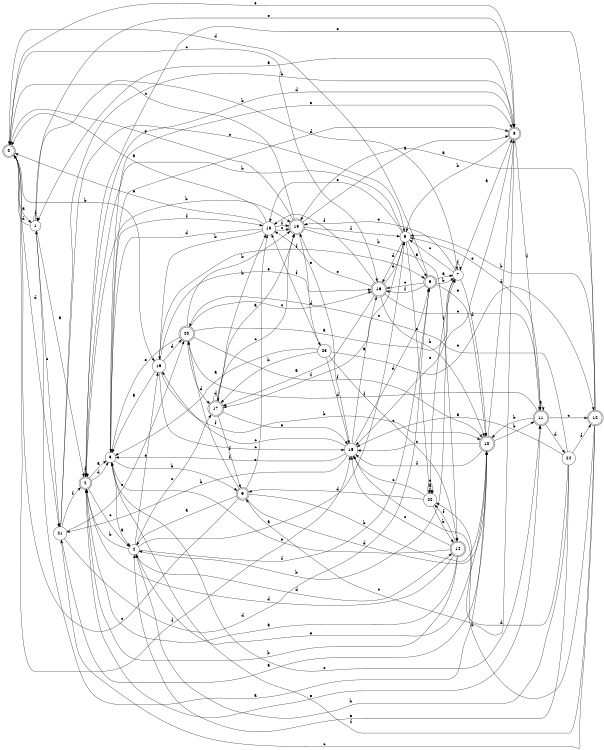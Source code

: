digraph n20_4 {
__start0 [label="" shape="none"];

rankdir=LR;
size="8,5";

s0 [style="rounded,filled", color="black", fillcolor="white" shape="doublecircle", label="0"];
s1 [style="filled", color="black", fillcolor="white" shape="circle", label="1"];
s2 [style="rounded,filled", color="black", fillcolor="white" shape="doublecircle", label="2"];
s3 [style="filled", color="black", fillcolor="white" shape="circle", label="3"];
s4 [style="filled", color="black", fillcolor="white" shape="circle", label="4"];
s5 [style="filled", color="black", fillcolor="white" shape="circle", label="5"];
s6 [style="rounded,filled", color="black", fillcolor="white" shape="doublecircle", label="6"];
s7 [style="filled", color="black", fillcolor="white" shape="circle", label="7"];
s8 [style="rounded,filled", color="black", fillcolor="white" shape="doublecircle", label="8"];
s9 [style="rounded,filled", color="black", fillcolor="white" shape="doublecircle", label="9"];
s10 [style="rounded,filled", color="black", fillcolor="white" shape="doublecircle", label="10"];
s11 [style="rounded,filled", color="black", fillcolor="white" shape="doublecircle", label="11"];
s12 [style="rounded,filled", color="black", fillcolor="white" shape="doublecircle", label="12"];
s13 [style="rounded,filled", color="black", fillcolor="white" shape="doublecircle", label="13"];
s14 [style="rounded,filled", color="black", fillcolor="white" shape="doublecircle", label="14"];
s15 [style="filled", color="black", fillcolor="white" shape="circle", label="15"];
s16 [style="rounded,filled", color="black", fillcolor="white" shape="doublecircle", label="16"];
s17 [style="rounded,filled", color="black", fillcolor="white" shape="doublecircle", label="17"];
s18 [style="filled", color="black", fillcolor="white" shape="circle", label="18"];
s19 [style="filled", color="black", fillcolor="white" shape="circle", label="19"];
s20 [style="rounded,filled", color="black", fillcolor="white" shape="doublecircle", label="20"];
s21 [style="filled", color="black", fillcolor="white" shape="circle", label="21"];
s22 [style="filled", color="black", fillcolor="white" shape="circle", label="22"];
s23 [style="filled", color="black", fillcolor="white" shape="circle", label="23"];
s24 [style="filled", color="black", fillcolor="white" shape="circle", label="24"];
s0 -> s1 [label="a"];
s0 -> s19 [label="b"];
s0 -> s16 [label="c"];
s0 -> s21 [label="d"];
s0 -> s8 [label="e"];
s0 -> s15 [label="f"];
s1 -> s2 [label="a"];
s1 -> s7 [label="b"];
s1 -> s21 [label="c"];
s1 -> s0 [label="d"];
s1 -> s8 [label="e"];
s1 -> s1 [label="f"];
s2 -> s3 [label="a"];
s2 -> s13 [label="b"];
s2 -> s4 [label="c"];
s2 -> s3 [label="d"];
s2 -> s11 [label="e"];
s2 -> s2 [label="f"];
s3 -> s4 [label="a"];
s3 -> s9 [label="b"];
s3 -> s11 [label="c"];
s3 -> s8 [label="d"];
s3 -> s8 [label="e"];
s3 -> s18 [label="f"];
s4 -> s5 [label="a"];
s4 -> s2 [label="b"];
s4 -> s17 [label="c"];
s4 -> s14 [label="d"];
s4 -> s19 [label="e"];
s4 -> s6 [label="f"];
s5 -> s6 [label="a"];
s5 -> s2 [label="b"];
s5 -> s22 [label="c"];
s5 -> s16 [label="d"];
s5 -> s18 [label="e"];
s5 -> s17 [label="f"];
s6 -> s7 [label="a"];
s6 -> s7 [label="b"];
s6 -> s16 [label="c"];
s6 -> s0 [label="d"];
s6 -> s10 [label="e"];
s6 -> s16 [label="f"];
s7 -> s8 [label="a"];
s7 -> s4 [label="b"];
s7 -> s5 [label="c"];
s7 -> s10 [label="d"];
s7 -> s13 [label="e"];
s7 -> s7 [label="f"];
s8 -> s1 [label="a"];
s8 -> s5 [label="b"];
s8 -> s9 [label="c"];
s8 -> s2 [label="d"];
s8 -> s15 [label="e"];
s8 -> s11 [label="f"];
s9 -> s4 [label="a"];
s9 -> s10 [label="b"];
s9 -> s0 [label="c"];
s9 -> s10 [label="d"];
s9 -> s18 [label="e"];
s9 -> s20 [label="f"];
s10 -> s1 [label="a"];
s10 -> s11 [label="b"];
s10 -> s15 [label="c"];
s10 -> s8 [label="d"];
s10 -> s4 [label="e"];
s10 -> s15 [label="f"];
s11 -> s11 [label="a"];
s11 -> s10 [label="b"];
s11 -> s12 [label="c"];
s11 -> s24 [label="d"];
s11 -> s5 [label="e"];
s11 -> s20 [label="f"];
s12 -> s13 [label="a"];
s12 -> s5 [label="b"];
s12 -> s21 [label="c"];
s12 -> s15 [label="d"];
s12 -> s2 [label="e"];
s12 -> s3 [label="f"];
s13 -> s8 [label="a"];
s13 -> s14 [label="b"];
s13 -> s0 [label="c"];
s13 -> s23 [label="d"];
s13 -> s0 [label="e"];
s13 -> s5 [label="f"];
s14 -> s2 [label="a"];
s14 -> s2 [label="b"];
s14 -> s15 [label="c"];
s14 -> s2 [label="d"];
s14 -> s3 [label="e"];
s14 -> s22 [label="f"];
s15 -> s16 [label="a"];
s15 -> s21 [label="b"];
s15 -> s19 [label="c"];
s15 -> s6 [label="d"];
s15 -> s18 [label="e"];
s15 -> s3 [label="f"];
s16 -> s17 [label="a"];
s16 -> s10 [label="b"];
s16 -> s11 [label="c"];
s16 -> s5 [label="d"];
s16 -> s13 [label="e"];
s16 -> s18 [label="f"];
s17 -> s13 [label="a"];
s17 -> s18 [label="b"];
s17 -> s13 [label="c"];
s17 -> s17 [label="d"];
s17 -> s15 [label="e"];
s17 -> s9 [label="f"];
s18 -> s0 [label="a"];
s18 -> s19 [label="b"];
s18 -> s13 [label="c"];
s18 -> s3 [label="d"];
s18 -> s0 [label="e"];
s18 -> s13 [label="f"];
s19 -> s3 [label="a"];
s19 -> s10 [label="b"];
s19 -> s15 [label="c"];
s19 -> s20 [label="d"];
s19 -> s16 [label="e"];
s19 -> s6 [label="f"];
s20 -> s7 [label="a"];
s20 -> s13 [label="b"];
s20 -> s16 [label="c"];
s20 -> s17 [label="d"];
s20 -> s3 [label="e"];
s20 -> s10 [label="f"];
s21 -> s10 [label="a"];
s21 -> s8 [label="b"];
s21 -> s5 [label="c"];
s21 -> s6 [label="d"];
s21 -> s20 [label="e"];
s21 -> s2 [label="f"];
s22 -> s22 [label="a"];
s22 -> s14 [label="b"];
s22 -> s15 [label="c"];
s22 -> s9 [label="d"];
s22 -> s22 [label="e"];
s22 -> s7 [label="f"];
s23 -> s3 [label="a"];
s23 -> s17 [label="b"];
s23 -> s14 [label="c"];
s23 -> s15 [label="d"];
s23 -> s12 [label="e"];
s23 -> s18 [label="f"];
s24 -> s15 [label="a"];
s24 -> s4 [label="b"];
s24 -> s20 [label="c"];
s24 -> s22 [label="d"];
s24 -> s4 [label="e"];
s24 -> s12 [label="f"];

}